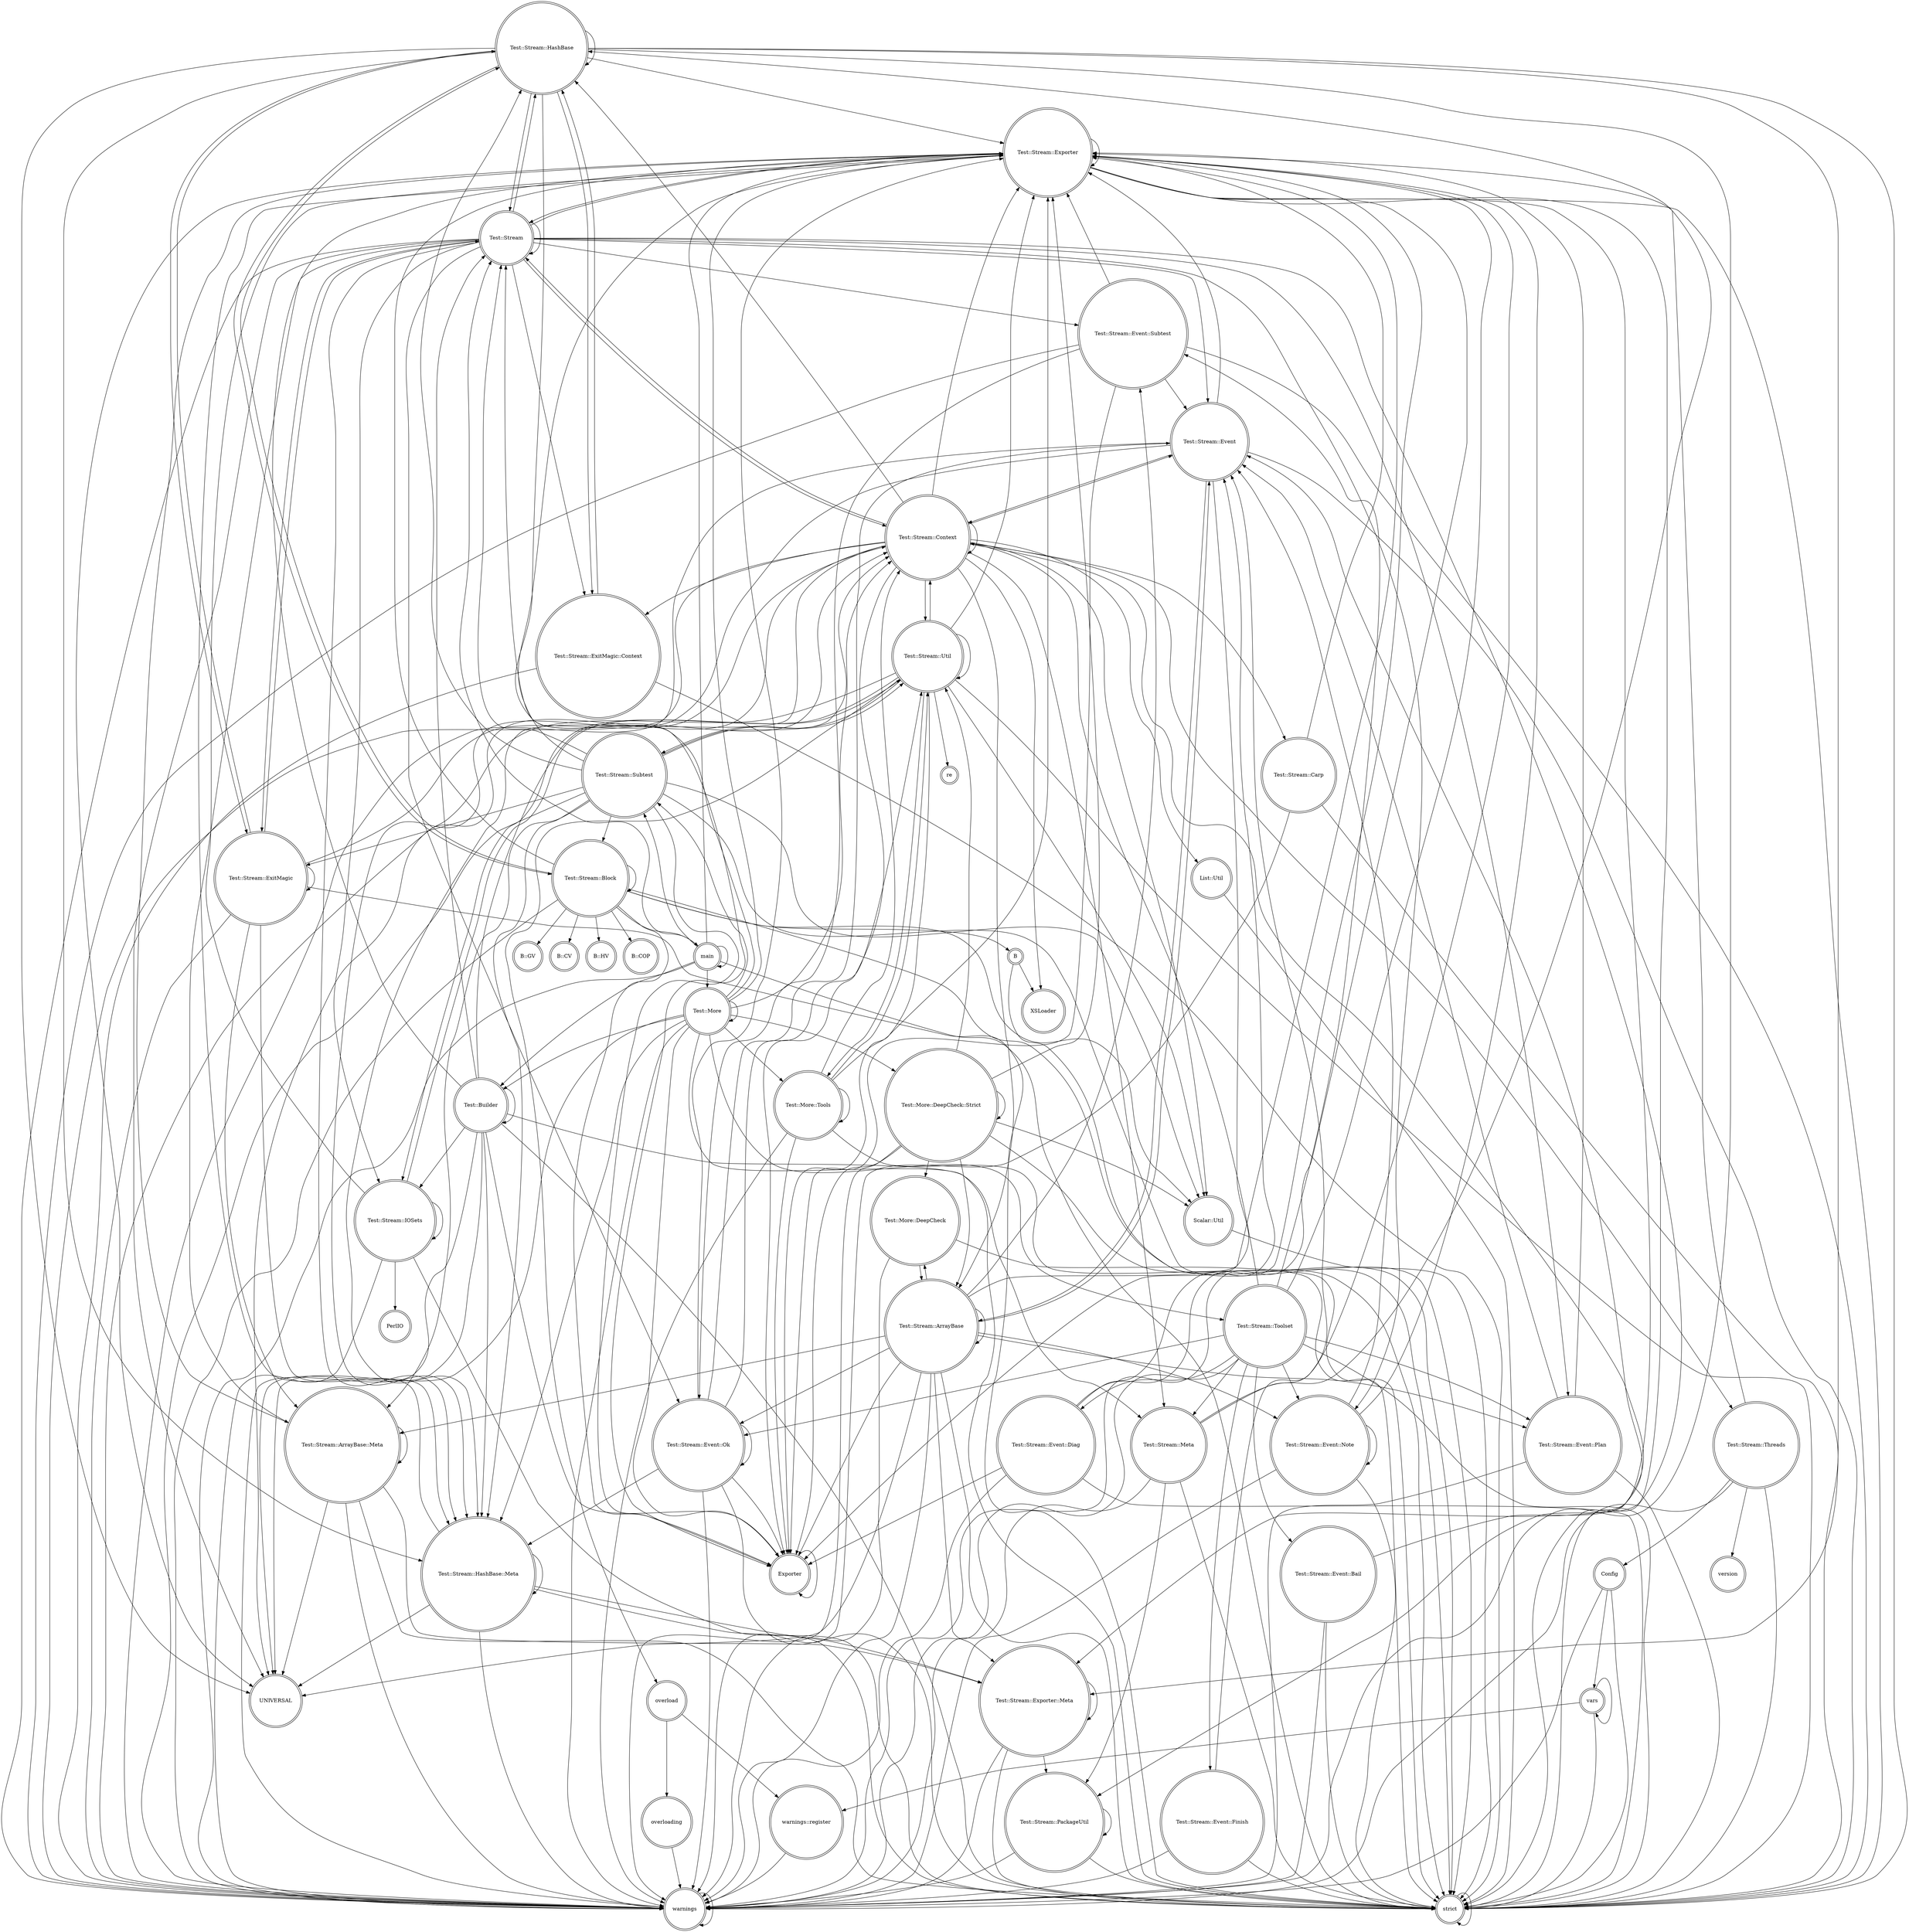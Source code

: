 digraph {
graph [overlap=false]
node [shape=doublecircle];
"Test::Stream::HashBase" -> "UNIVERSAL";
"Test::Stream::Event" -> "Exporter";
"Test::Stream::Context" -> "Test::Stream::Exporter";
"Test::More" -> "Test::Stream";
"Test::Stream::ArrayBase::Meta" -> "Test::Stream::ArrayBase::Meta";
"Test::Stream::ExitMagic" -> "warnings";
"Config" -> "strict";
"Test::More" -> "Exporter";
"Test::Stream::Event::Plan" -> "strict";
"Test::Stream::ExitMagic" -> "Test::Stream::HashBase";
"Test::More" -> "Test::Stream::Toolset";
"Exporter" -> "Exporter";
"Test::Stream::Context" -> "Test::Stream::ExitMagic::Context";
"Test::Stream" -> "Test::Stream::Event::Ok";
"Test::Stream::Event::Plan" -> "warnings";
"Test::Stream::Event" -> "strict";
"Test::Stream::Event::Finish" -> "strict";
"Test::Stream::IOSets" -> "Test::Stream::IOSets";
"Test::Stream::Toolset" -> "Test::Stream::Event::Note";
"Test::Stream::Block" -> "warnings";
"Test::Stream::ExitMagic" -> "Test::Stream";
"Test::Stream::Event::Note" -> "warnings";
"Test::Stream::Block" -> "B::HV";
"main" -> "Test::Stream::Exporter";
"Test::Stream::Meta" -> "Test::Stream::PackageUtil";
"Test::Stream::Subtest" -> "Test::Stream::ArrayBase::Meta";
"Test::Stream::Exporter::Meta" -> "Test::Stream::Exporter::Meta";
"Test::Stream" -> "Test::Stream::ExitMagic::Context";
"Test::Stream::Context" -> "UNIVERSAL";
"Test::Stream::Util" -> "overload";
"Test::Builder" -> "Test::Builder";
"Test::Stream::Carp" -> "strict";
"Test::Stream::Event::Ok" -> "Test::Stream::HashBase::Meta";
"Test::More" -> "Test::More";
"Test::Stream::Context" -> "Test::Stream::HashBase::Meta";
"Test::More" -> "Test::Stream::Subtest";
"main" -> "warnings";
"Test::Stream::Event::Note" -> "Test::Stream::Event";
"Test::More" -> "Test::More::DeepCheck::Strict";
"Test::Stream::ExitMagic" -> "Test::Stream::Context";
"Test::Stream::ArrayBase" -> "warnings";
"Test::Stream::Toolset" -> "Test::Stream::Meta";
"Test::More::DeepCheck" -> "Test::Stream::ArrayBase";
"Test::Stream::Event::Subtest" -> "Test::Stream::Event::Ok";
"Test::Stream" -> "Test::Stream::IOSets";
"Test::Stream::Carp" -> "Test::Stream::Exporter";
"main" -> "Test::Stream::Subtest";
"Test::More::DeepCheck::Strict" -> "strict";
"Test::Stream::HashBase" -> "Test::Stream::HashBase";
"Test::Stream::ArrayBase::Meta" -> "Test::Stream::Exporter::Meta";
"Test::Stream::ArrayBase" -> "Test::Stream::ArrayBase";
"Test::Stream::Context" -> "Test::Stream::Carp";
"Test::Stream" -> "Test::Stream::Context";
"Test::Stream::Exporter::Meta" -> "strict";
"Test::Stream::Util" -> "Test::Stream::IOSets";
"Test::Stream::Block" -> "Test::Stream::HashBase";
"Test::More" -> "Test::Stream::Context";
"Test::Stream::Event::Ok" -> "Test::Stream::Event::Ok";
"Test::More::Tools" -> "strict";
"Test::Stream::ArrayBase::Meta" -> "UNIVERSAL";
"Test::Stream" -> "Test::Stream::Event";
"Test::More::DeepCheck::Strict" -> "warnings";
"Test::Stream::Meta" -> "strict";
"Config" -> "warnings";
"Test::Stream::Event" -> "Test::Stream::ArrayBase";
"Test::Stream::Subtest" -> "Exporter";
"Test::More::Tools" -> "Exporter";
"Test::Builder" -> "Test::Stream::Exporter";
"Test::Stream::Util" -> "strict";
"Test::Stream::Event::Plan" -> "Test::Stream::Exporter";
"Test::More" -> "Test::Stream::HashBase::Meta";
"Test::Stream::Context" -> "Test::Stream::Util";
"strict" -> "strict";
"Test::Stream::Threads" -> "version";
"Test::Builder" -> "Test::Stream::HashBase::Meta";
"Test::Stream::Event" -> "warnings";
"Test::Stream::Toolset" -> "Test::Stream::Exporter";
"Test::Stream::Block" -> "B";
"Test::Stream" -> "Test::Stream";
"Test::Stream::Subtest" -> "warnings";
"Test::Stream::Event::Diag" -> "strict";
"Test::Stream::ArrayBase" -> "Test::Stream::Exporter";
"Test::Builder" -> "strict";
"Test::Stream::Threads" -> "strict";
"Test::Stream::HashBase" -> "Test::Stream::ExitMagic";
"Test::Stream::Event::Ok" -> "Exporter";
"Test::Stream::Toolset" -> "Test::Stream::Event::Diag";
"overload" -> "overloading";
"Test::Stream::ArrayBase::Meta" -> "strict";
"Test::Stream::Event::Ok" -> "warnings";
"Test::Stream::Exporter::Meta" -> "warnings";
"Test::Stream::Subtest" -> "Test::Stream";
"Test::Stream::Carp" -> "warnings";
"vars" -> "vars";
"Test::Stream::Event::Ok" -> "Test::Stream::Exporter";
"Test::Stream::Meta" -> "Test::Stream::Exporter";
"Test::Stream::ArrayBase::Meta" -> "Test::Stream::Exporter";
"Test::Stream::ArrayBase" -> "Test::Stream::Exporter::Meta";
"overload" -> "warnings::register";
"Test::Stream::Subtest" -> "Test::Stream::Context";
"vars" -> "warnings::register";
"Test::More::Tools" -> "Test::Stream::Context";
"Test::Stream::Subtest" -> "strict";
"Test::Stream::HashBase::Meta" -> "warnings";
"Test::Stream::HashBase" -> "warnings";
"Test::Stream::Context" -> "List::Util";
"Test::Stream" -> "warnings";
"Test::Stream::Toolset" -> "Test::Stream::Event::Bail";
"Test::More" -> "Test::Stream::Exporter";
"Test::Stream::ExitMagic" -> "strict";
"Test::Stream::Util" -> "Exporter";
"Test::More" -> "UNIVERSAL";
"Test::Stream::ArrayBase" -> "strict";
"Test::Stream::HashBase::Meta" -> "UNIVERSAL";
"Test::Stream::Util" -> "warnings";
"Test::Stream::ArrayBase" -> "Test::Stream::Event::Ok";
"Test::More::DeepCheck::Strict" -> "Test::More::DeepCheck::Strict";
"Test::Stream::Context" -> "Test::Stream::ArrayBase";
"Test::Stream::Context" -> "Exporter";
"main" -> "main";
"Test::Stream::Exporter" -> "strict";
"Test::Stream::Block" -> "Test::Stream::Exporter";
"Test::More::DeepCheck::Strict" -> "Exporter";
"main" -> "strict";
"B" -> "strict";
"Test::Stream::Event::Note" -> "Test::Stream::Exporter";
"Test::Stream::IOSets" -> "Test::Stream::Util";
"Test::Stream::Util" -> "Test::Stream::Exporter";
"Test::Stream::Event::Diag" -> "Exporter";
"Test::More::DeepCheck::Strict" -> "Test::Stream::Exporter";
"Test::Stream::Event::Ok" -> "Test::Stream::Event";
"main" -> "Test::More";
"Test::Stream::Block" -> "Test::Stream::Block";
"Test::Stream::Event::Bail" -> "strict";
"Test::Builder" -> "Test::Stream::Meta";
"Test::More" -> "warnings";
"overloading" -> "warnings";
"Test::Stream::HashBase::Meta" -> "Test::Stream::Exporter::Meta";
"Test::Stream::Subtest" -> "Test::Stream::HashBase::Meta";
"main" -> "Test::Builder";
"Test::Stream::HashBase::Meta" -> "Test::Stream::Exporter";
"Test::Stream::ExitMagic" -> "Test::Stream::HashBase::Meta";
"vars" -> "strict";
"Test::Stream::Context" -> "XSLoader";
"Test::Stream::Meta" -> "warnings";
"Test::Stream::IOSets" -> "Test::Stream::Exporter";
"Test::Stream::Util" -> "re";
"Test::Stream::HashBase" -> "Test::Stream::ExitMagic::Context";
"Test::Stream::ExitMagic::Context" -> "warnings";
"Test::Stream::Context" -> "Scalar::Util";
"Test::Stream::Util" -> "Test::Stream::Util";
"warnings" -> "warnings";
"Test::Stream::Toolset" -> "Test::Stream::Event::Finish";
"Test::Stream::Toolset" -> "Test::Stream::Context";
"Test::Stream::ExitMagic" -> "Test::Stream::ArrayBase::Meta";
"Test::Stream::Util" -> "Test::More::Tools";
"Test::Builder" -> "Test::Stream::IOSets";
"Test::Stream::Event" -> "Test::Stream::HashBase::Meta";
"Test::More::Tools" -> "warnings";
"Test::Stream::Threads" -> "warnings";
"Test::Stream::Context" -> "warnings";
"Test::Stream::Event" -> "Test::Stream::Exporter";
"Scalar::Util" -> "strict";
"Test::Builder" -> "Test::Stream";
"Test::Stream::PackageUtil" -> "strict";
"Test::Stream::Subtest" -> "Test::Stream::Exporter";
"Test::Stream::Meta" -> "Test::Stream::HashBase";
"Test::Stream::Block" -> "Scalar::Util";
"Test::Stream::Context" -> "strict";
"Test::Builder" -> "Exporter";
"Test::Stream::Event::Note" -> "Test::Stream::Event::Note";
"Test::Stream::Block" -> "Exporter";
"Test::Stream::Context" -> "Test::Stream::Context";
"Test::Stream" -> "Test::Stream::Exporter";
"Config" -> "vars";
"Test::More::Tools" -> "Test::Stream::Exporter";
"Test::Stream::Exporter" -> "Test::Stream::PackageUtil";
"Test::Stream::Event::Diag" -> "Test::Stream::Event";
"Test::Stream::Event::Subtest" -> "strict";
"Test::Stream::Threads" -> "Config";
"Test::Stream::Event::Bail" -> "warnings";
"Test::More::DeepCheck::Strict" -> "Test::Stream::Util";
"Test::Stream::Toolset" -> "Test::Stream::Event::Plan";
"Test::Stream::ArrayBase" -> "Test::Stream::ArrayBase::Meta";
"Test::Stream::Exporter" -> "warnings";
"Test::Stream::Context" -> "Test::Stream::Event";
"Test::Builder" -> "warnings";
"Test::More::DeepCheck::Strict" -> "Test::Stream::ArrayBase";
"Test::More::DeepCheck::Strict" -> "Test::More::DeepCheck";
"Test::More::Tools" -> "Test::More::Tools";
"Test::Stream::HashBase::Meta" -> "strict";
"Test::Stream::HashBase" -> "Test::Stream::HashBase::Meta";
"Test::Stream" -> "strict";
"Test::Stream::Toolset" -> "warnings";
"Test::More" -> "Test::More::Tools";
"Test::Stream::Util" -> "Test::Stream::Subtest";
"Test::Stream::PackageUtil" -> "Test::Stream::PackageUtil";
"Test::Stream::Event::Subtest" -> "warnings";
"Test::Stream::HashBase" -> "Test::Stream";
"warnings::register" -> "warnings";
"Test::Stream::Util" -> "Scalar::Util";
"main" -> "Test::Stream";
"Test::Stream" -> "Test::Stream::Event::Plan";
"Test::Stream::ExitMagic::Context" -> "Test::Stream::HashBase";
"Test::Stream::Block" -> "B::COP";
"Test::Stream::Subtest" -> "Scalar::Util";
"Test::Stream::HashBase" -> "Test::Stream::Exporter::Meta";
"Test::Stream::Threads" -> "Test::Stream::Exporter";
"Test::Stream" -> "Test::Stream::ArrayBase::Meta";
"Test::Stream::Event::Bail" -> "Test::Stream::Event";
"Test::Stream::ArrayBase" -> "Test::Stream::Event::Subtest";
"Test::Builder" -> "UNIVERSAL";
"Test::Stream::Toolset" -> "Test::Stream::Event::Ok";
"Test::Stream::Context" -> "Test::Stream::Threads";
"Test::Stream::ArrayBase" -> "UNIVERSAL";
"Test::Stream::Context" -> "Test::Stream::Meta";
"Test::More::DeepCheck" -> "warnings";
"Test::Stream" -> "Test::Stream::HashBase";
"Test::Stream" -> "Test::Stream::ExitMagic";
"Test::Stream::IOSets" -> "PerlIO";
"Test::Stream::Subtest" -> "Test::Stream::Block";
"Test::Stream::HashBase" -> "strict";
"Test::Stream::Event::Ok" -> "Test::Stream::Util";
"Test::Stream::Toolset" -> "Test::Stream::Event::Subtest";
"Test::Stream::HashBase" -> "Test::Stream::Exporter";
"Test::Stream::HashBase::Meta" -> "Test::Stream::HashBase::Meta";
"Test::Stream::ArrayBase" -> "Test::Stream::Event::Note";
"Test::Stream::Event::Ok" -> "strict";
"Test::Stream::Context" -> "Test::Stream::HashBase";
"Test::Stream::Event::Plan" -> "Test::Stream::Event";
"Test::Stream::ExitMagic::Context" -> "strict";
"Test::Stream::Event::Finish" -> "Test::Stream::Event";
"Test::Stream::Block" -> "B::GV";
"Test::Stream" -> "UNIVERSAL";
"Test::Stream::Event" -> "Test::Stream::Context";
"Test::Stream::Exporter" -> "Test::Stream::Exporter";
"Test::Stream::PackageUtil" -> "warnings";
"Test::Stream::HashBase" -> "Exporter";
"Test::Stream" -> "Test::Stream::Event::Subtest";
"Test::Stream::ArrayBase" -> "Test::Stream::Event";
"Test::Stream::ArrayBase::Meta" -> "warnings";
"Test::Stream::Exporter::Meta" -> "Test::Stream::PackageUtil";
"B" -> "XSLoader";
"Test::Stream::Block" -> "strict";
"Test::More::Tools" -> "Test::Stream::Util";
"Test::More" -> "strict";
"Test::Stream::Event::Subtest" -> "Exporter";
"Test::Stream::Context" -> "Test::Stream";
"Test::Builder" -> "Test::Stream::Context";
"Test::Stream::ArrayBase" -> "Test::Stream::Event::Plan";
"Test::Stream::Event::Diag" -> "warnings";
"Test::Stream::IOSets" -> "warnings";
"Test::Stream::Exporter" -> "UNIVERSAL";
"Test::More::DeepCheck::Strict" -> "Scalar::Util";
"Test::Stream::Event::Diag" -> "Test::Stream::Exporter";
"Test::Stream::Event::Subtest" -> "Test::Stream::Exporter";
"Test::Stream::Block" -> "B::CV";
"Test::More::DeepCheck" -> "strict";
"Test::Stream::IOSets" -> "strict";
"Test::Stream::Event::Finish" -> "warnings";
"Test::Stream::Subtest" -> "Test::Stream::Util";
"Test::Stream::Event::Subtest" -> "Test::Stream::Event";
"Test::Stream::Subtest" -> "Test::Stream::HashBase";
"Test::Stream" -> "Test::Stream::HashBase::Meta";
"List::Util" -> "strict";
"Test::Stream::HashBase" -> "Test::Stream::Block";
"Test::Stream" -> "Test::Stream::Event::Note";
"Test::Stream::Event::Note" -> "strict";
"Test::Stream::Toolset" -> "strict";
"Test::Stream::ArrayBase" -> "Exporter";
"Test::Stream::Util" -> "Test::Stream::Context";
"Test::Stream::Exporter" -> "Test::Stream";
"Test::Stream::Exporter" -> "Test::Stream::Exporter::Meta";
"Test::Stream::ExitMagic" -> "Test::Stream::ExitMagic";
"Test::Stream::ArrayBase" -> "Test::More::DeepCheck";
"Test::More" -> "Test::Builder";
"Test::Stream::Block" -> "main";
"Test::Stream::Subtest" -> "Test::Stream::ExitMagic";
}
